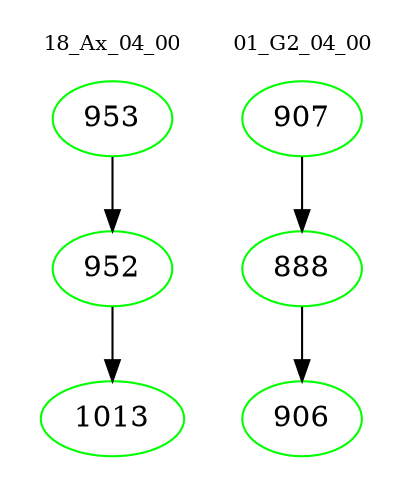 digraph{
subgraph cluster_0 {
color = white
label = "18_Ax_04_00";
fontsize=10;
T0_953 [label="953", color="green"]
T0_953 -> T0_952 [color="black"]
T0_952 [label="952", color="green"]
T0_952 -> T0_1013 [color="black"]
T0_1013 [label="1013", color="green"]
}
subgraph cluster_1 {
color = white
label = "01_G2_04_00";
fontsize=10;
T1_907 [label="907", color="green"]
T1_907 -> T1_888 [color="black"]
T1_888 [label="888", color="green"]
T1_888 -> T1_906 [color="black"]
T1_906 [label="906", color="green"]
}
}
